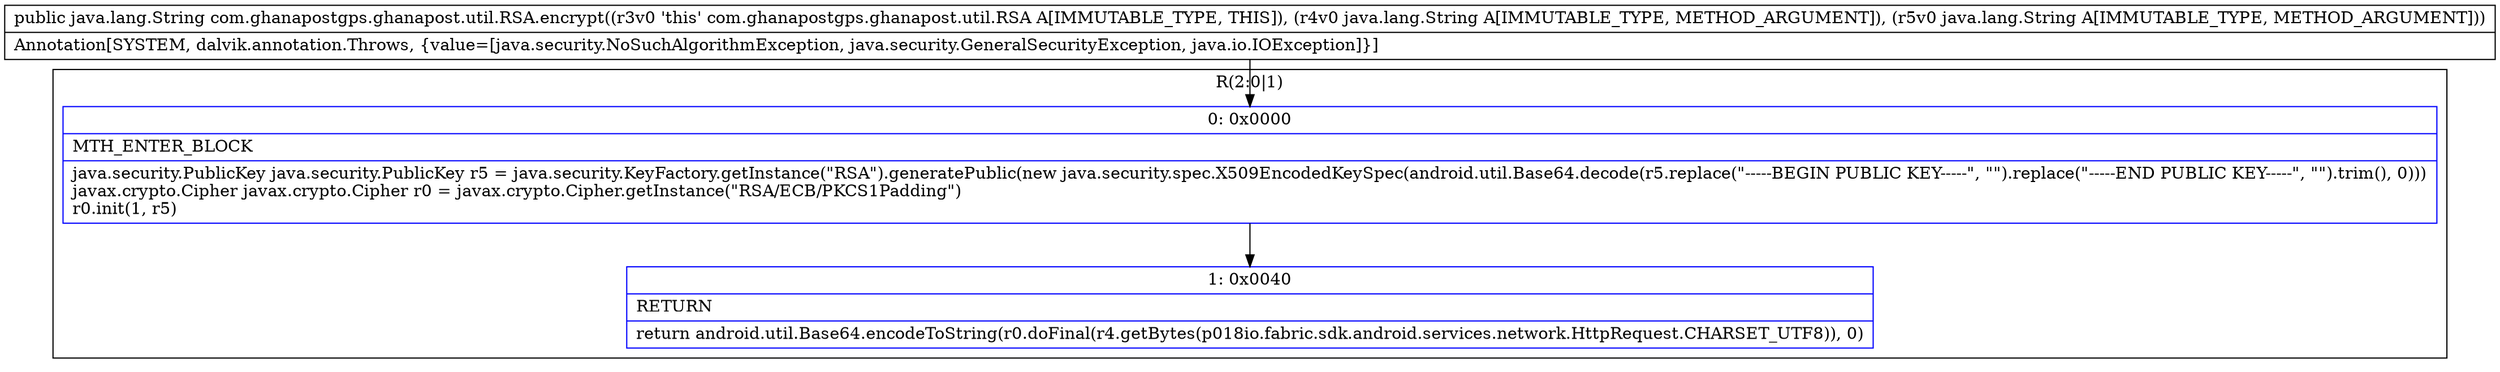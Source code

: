 digraph "CFG forcom.ghanapostgps.ghanapost.util.RSA.encrypt(Ljava\/lang\/String;Ljava\/lang\/String;)Ljava\/lang\/String;" {
subgraph cluster_Region_351258591 {
label = "R(2:0|1)";
node [shape=record,color=blue];
Node_0 [shape=record,label="{0\:\ 0x0000|MTH_ENTER_BLOCK\l|java.security.PublicKey java.security.PublicKey r5 = java.security.KeyFactory.getInstance(\"RSA\").generatePublic(new java.security.spec.X509EncodedKeySpec(android.util.Base64.decode(r5.replace(\"\-\-\-\-\-BEGIN PUBLIC KEY\-\-\-\-\-\", \"\").replace(\"\-\-\-\-\-END PUBLIC KEY\-\-\-\-\-\", \"\").trim(), 0)))\ljavax.crypto.Cipher javax.crypto.Cipher r0 = javax.crypto.Cipher.getInstance(\"RSA\/ECB\/PKCS1Padding\")\lr0.init(1, r5)\l}"];
Node_1 [shape=record,label="{1\:\ 0x0040|RETURN\l|return android.util.Base64.encodeToString(r0.doFinal(r4.getBytes(p018io.fabric.sdk.android.services.network.HttpRequest.CHARSET_UTF8)), 0)\l}"];
}
MethodNode[shape=record,label="{public java.lang.String com.ghanapostgps.ghanapost.util.RSA.encrypt((r3v0 'this' com.ghanapostgps.ghanapost.util.RSA A[IMMUTABLE_TYPE, THIS]), (r4v0 java.lang.String A[IMMUTABLE_TYPE, METHOD_ARGUMENT]), (r5v0 java.lang.String A[IMMUTABLE_TYPE, METHOD_ARGUMENT]))  | Annotation[SYSTEM, dalvik.annotation.Throws, \{value=[java.security.NoSuchAlgorithmException, java.security.GeneralSecurityException, java.io.IOException]\}]\l}"];
MethodNode -> Node_0;
Node_0 -> Node_1;
}

